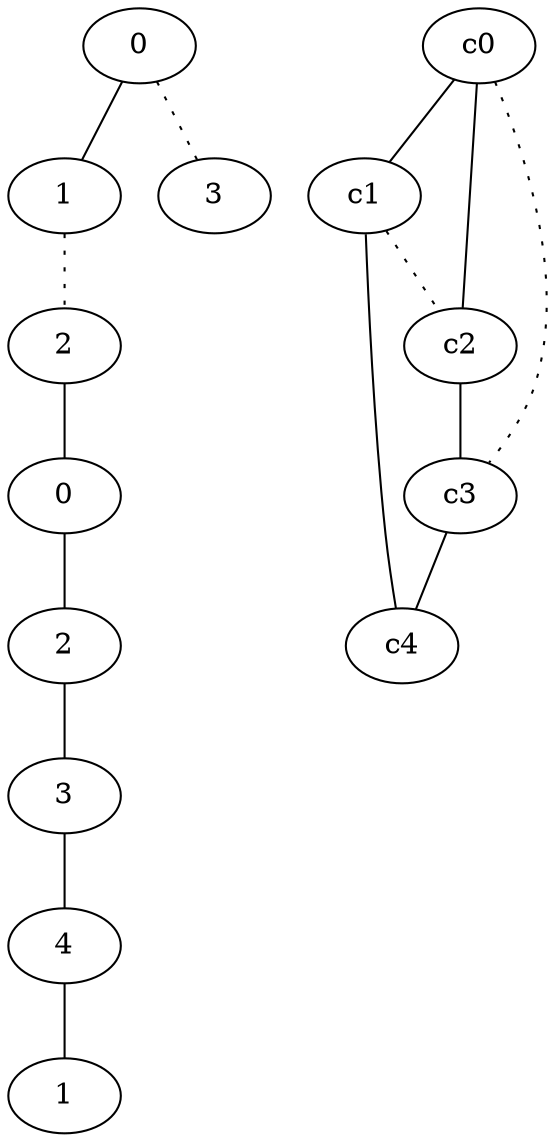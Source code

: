 graph {
a0[label=0];
a1[label=1];
a2[label=2];
a3[label=0];
a4[label=2];
a5[label=3];
a6[label=4];
a7[label=1];
a8[label=3];
a0 -- a1;
a0 -- a8 [style=dotted];
a1 -- a2 [style=dotted];
a2 -- a3;
a3 -- a4;
a4 -- a5;
a5 -- a6;
a6 -- a7;
c0 -- c1;
c0 -- c2;
c0 -- c3 [style=dotted];
c1 -- c2 [style=dotted];
c1 -- c4;
c2 -- c3;
c3 -- c4;
}
